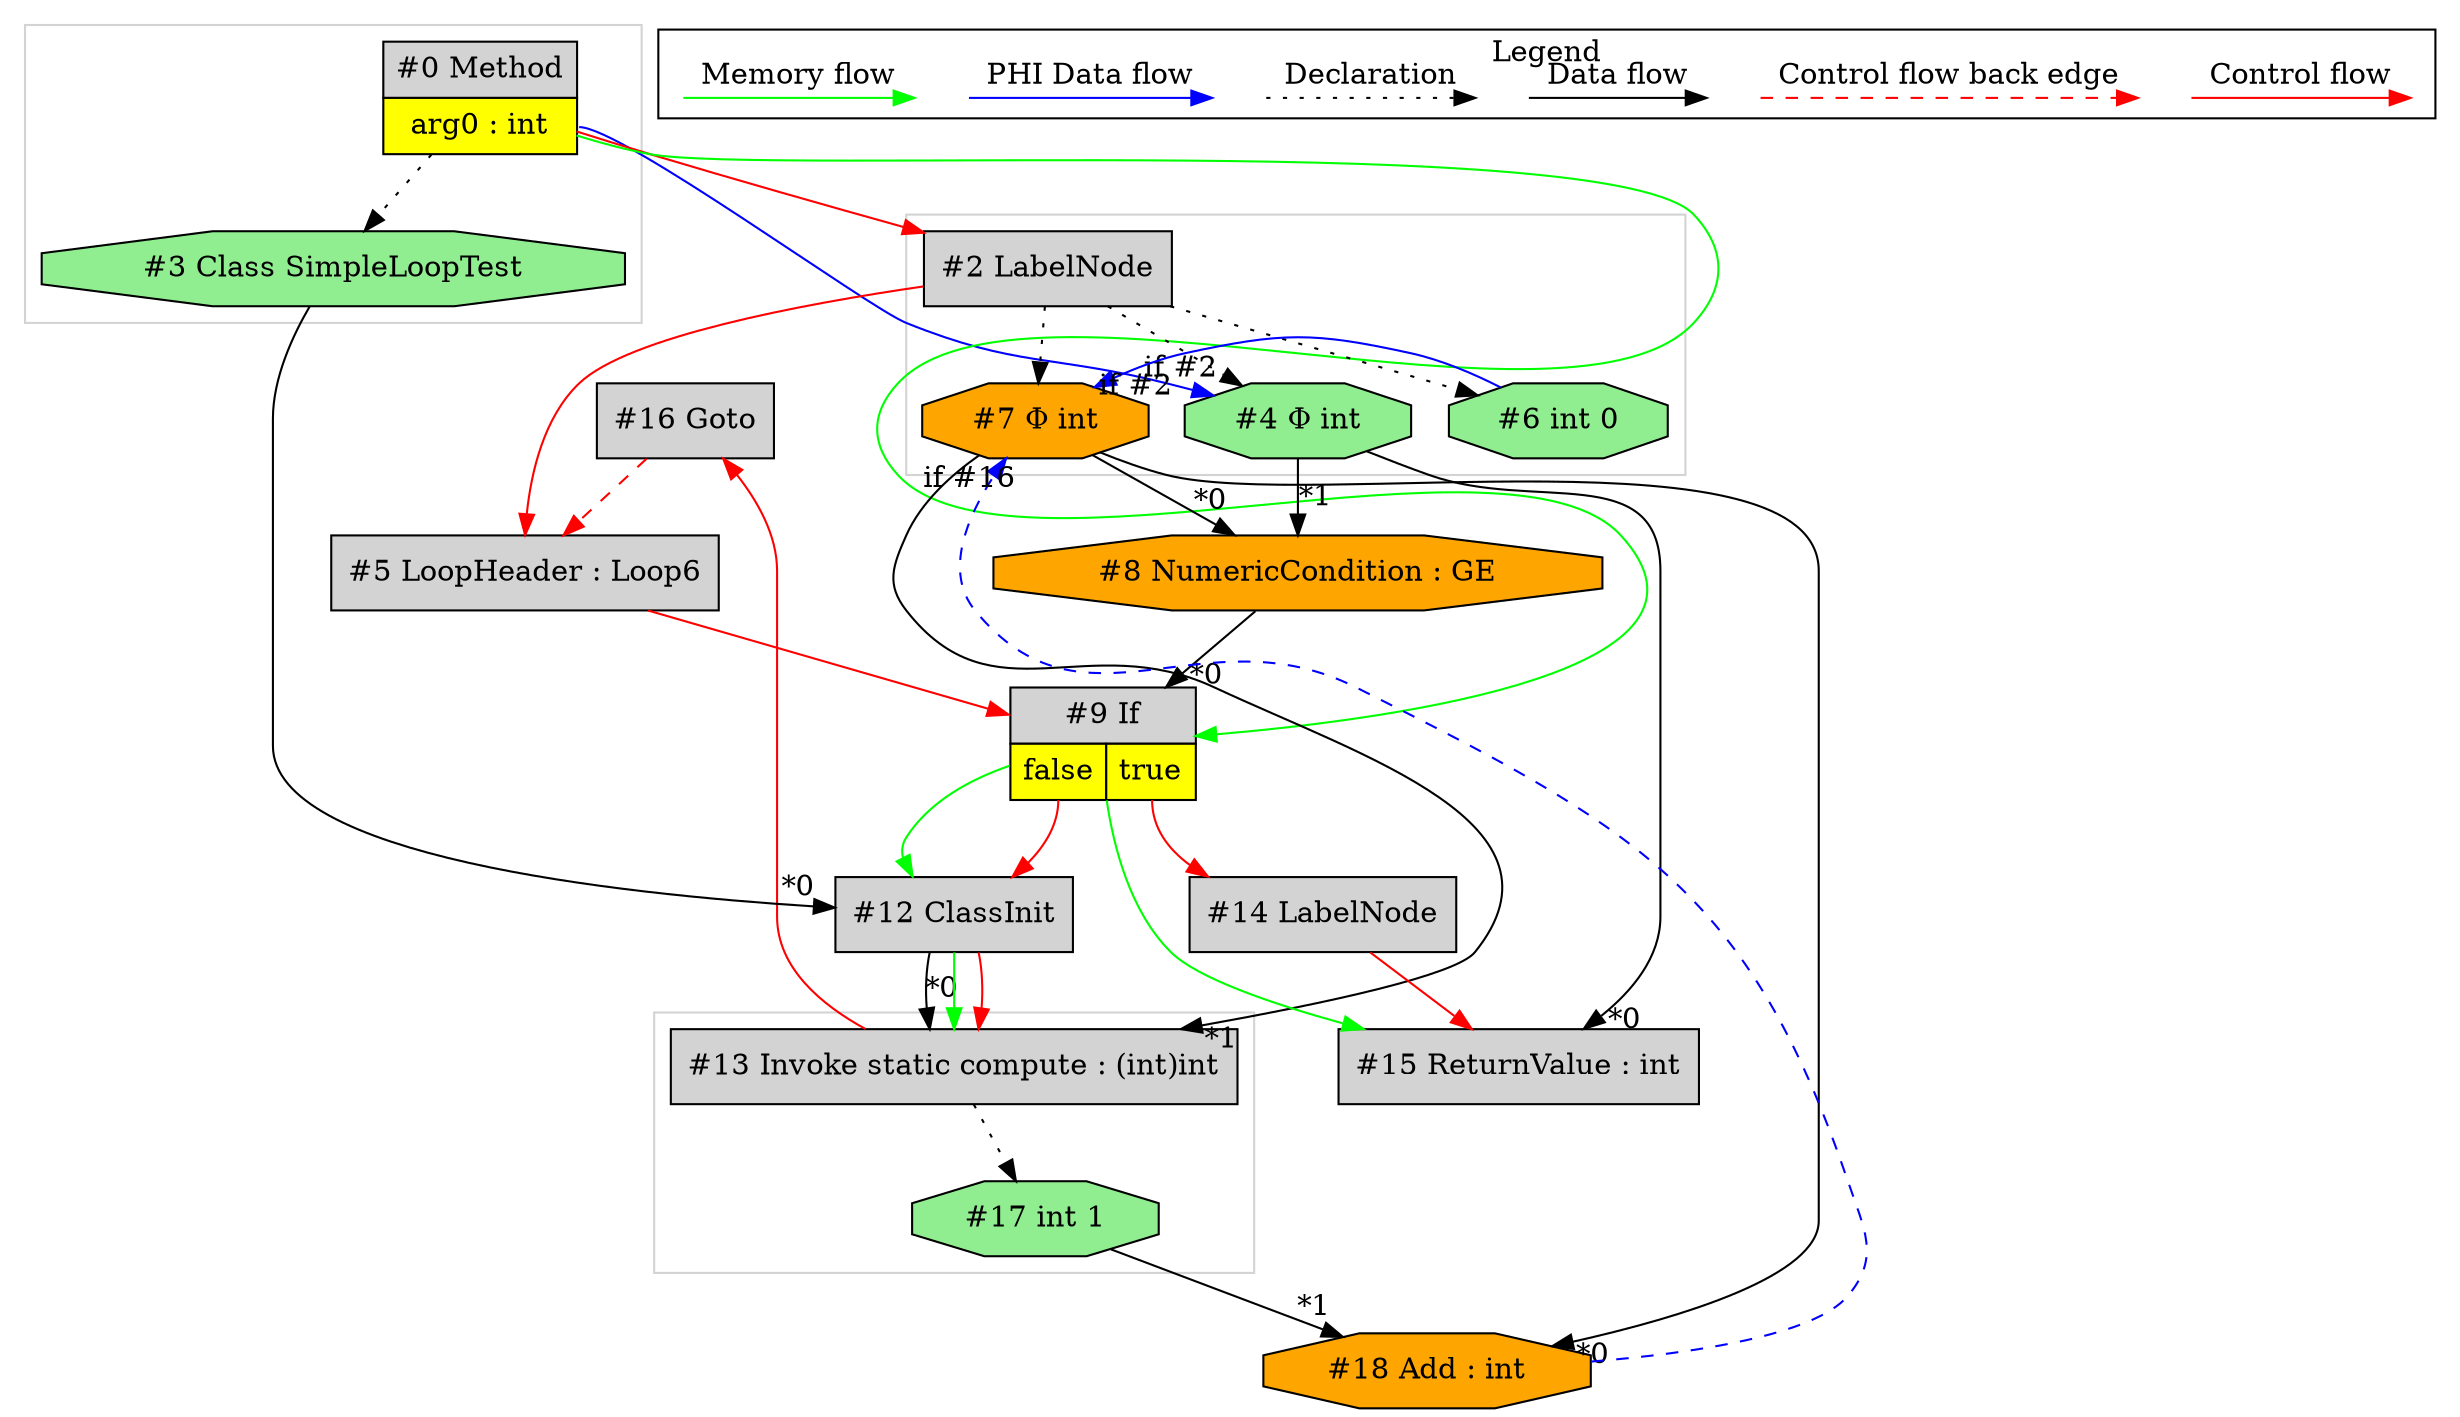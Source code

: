 digraph {
 ordering="in";
 node0[margin="0", label=<<table border="0" cellborder="1" cellspacing="0" cellpadding="5"><tr><td colspan="1">#0 Method</td></tr><tr><td port="prj1" bgcolor="yellow">arg0 : int</td></tr></table>>,shape=none, fillcolor=lightgrey, style=filled];
 node4[label="#4 Φ int",shape=octagon, fillcolor=lightgreen, style=filled];
 node2 -> node4[style=dotted];
 node0:prj1 -> node4[headlabel="if #2", labeldistance=2, color=blue, constraint=false];
 node2[label="#2 LabelNode",shape=box, fillcolor=lightgrey, style=filled];
 node0 -> node2[labeldistance=2, color=red, fontcolor=red];
 node5[label="#5 LoopHeader : Loop6",shape=box, fillcolor=lightgrey, style=filled];
 node2 -> node5[labeldistance=2, color=red, fontcolor=red];
 node16 -> node5[labeldistance=2, color=red, fontcolor=red, style=dashed];
 node16[label="#16 Goto",shape=box, fillcolor=lightgrey, style=filled];
 node13 -> node16[labeldistance=2, color=red, fontcolor=red];
 node13[label="#13 Invoke static compute : (int)int",shape=box, fillcolor=lightgrey, style=filled];
 node12 -> node13[headlabel="*0", labeldistance=2];
 node7 -> node13[headlabel="*1", labeldistance=2];
 node12 -> node13[labeldistance=2, color=green, constraint=false];
 node12 -> node13[labeldistance=2, color=red, fontcolor=red];
 node12[label="#12 ClassInit",shape=box, fillcolor=lightgrey, style=filled];
 node3 -> node12[headlabel="*0", labeldistance=2];
 node9 -> node12[labeldistance=2, color=green, constraint=false];
 node9:prj11 -> node12[labeldistance=2, color=red, fontcolor=red];
 node9[margin="0", label=<<table border="0" cellborder="1" cellspacing="0" cellpadding="5"><tr><td colspan="2">#9 If</td></tr><tr><td port="prj11" bgcolor="yellow">false</td><td port="prj10" bgcolor="yellow">true</td></tr></table>>,shape=none, fillcolor=lightgrey, style=filled];
 node8 -> node9[headlabel="*0", labeldistance=2];
 node5 -> node9[labeldistance=2, color=red, fontcolor=red];
 node0 -> node9[labeldistance=2, color=green, constraint=false];
 node8[label="#8 NumericCondition : GE",shape=octagon, fillcolor=orange, style=filled];
 node7 -> node8[headlabel="*0", labeldistance=2];
 node4 -> node8[headlabel="*1", labeldistance=2];
 node7[label="#7 Φ int",shape=octagon, fillcolor=orange, style=filled];
 node2 -> node7[style=dotted];
 node6 -> node7[headlabel="if #2", labeldistance=2, color=blue, constraint=false];
 node18 -> node7[headlabel="if #16", labeldistance=2, color=blue, constraint=false, style=dashed];
 node18[label="#18 Add : int",shape=octagon, fillcolor=orange, style=filled];
 node7 -> node18[headlabel="*0", labeldistance=2];
 node17 -> node18[headlabel="*1", labeldistance=2];
 node17[label="#17 int 1",shape=octagon, fillcolor=lightgreen, style=filled];
 node13 -> node17[style=dotted];
 node6[label="#6 int 0",shape=octagon, fillcolor=lightgreen, style=filled];
 node2 -> node6[style=dotted];
 node14[label="#14 LabelNode",shape=box, fillcolor=lightgrey, style=filled];
 node9:prj10 -> node14[labeldistance=2, color=red, fontcolor=red];
 node15[label="#15 ReturnValue : int",shape=box, fillcolor=lightgrey, style=filled];
 node4 -> node15[headlabel="*0", labeldistance=2];
 node14 -> node15[labeldistance=2, color=red, fontcolor=red];
 node9 -> node15[labeldistance=2, color=green, constraint=false];
 node3[label="#3 Class SimpleLoopTest",shape=octagon, fillcolor=lightgreen, style=filled];
 node0 -> node3[style=dotted];
 subgraph cluster_0 {
  color=lightgray;
  node2;
  node4;
  node6;
  node7;
 }
 subgraph cluster_1 {
  color=lightgray;
  node13;
  node17;
 }
 subgraph cluster_2 {
  color=lightgray;
  node0;
  node3;
 }
 subgraph cluster_000 {
  label = "Legend";
  node [shape=point]
  {
   rank=same;
   c0 [style = invis];
   c1 [style = invis];
   c2 [style = invis];
   c3 [style = invis];
   d0 [style = invis];
   d1 [style = invis];
   d2 [style = invis];
   d3 [style = invis];
   d4 [style = invis];
   d5 [style = invis];
   d6 [style = invis];
   d7 [style = invis];
  }
  c0 -> c1 [label="Control flow", style=solid, color=red]
  c2 -> c3 [label="Control flow back edge", style=dashed, color=red]
  d0 -> d1 [label="Data flow"]
  d2 -> d3 [label="Declaration", style=dotted]
  d4 -> d5 [label="PHI Data flow", color=blue]
  d6 -> d7 [label="Memory flow", color=green]
 }

}
